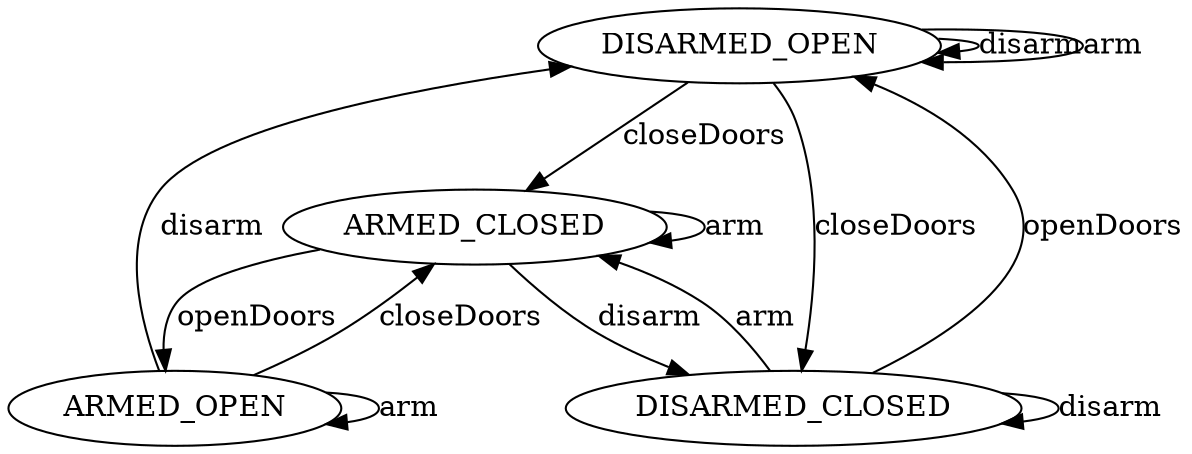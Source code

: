 digraph TheftAlarmModel
{
  DISARMED_OPEN -> DISARMED_OPEN  [label="disarm"];
  DISARMED_OPEN -> DISARMED_OPEN  [label="arm"];
  DISARMED_OPEN -> ARMED_CLOSED  [label="closeDoors"];
  ARMED_CLOSED -> ARMED_OPEN  [label="openDoors"];
  ARMED_OPEN -> DISARMED_OPEN  [label="disarm"];
  ARMED_CLOSED -> ARMED_CLOSED  [label="arm"];
  ARMED_CLOSED -> DISARMED_CLOSED  [label="disarm"];
  DISARMED_CLOSED -> DISARMED_OPEN  [label="openDoors"];
  DISARMED_OPEN -> DISARMED_CLOSED  [label="closeDoors"];
  DISARMED_CLOSED -> DISARMED_CLOSED  [label="disarm"];
  DISARMED_CLOSED -> ARMED_CLOSED  [label="arm"];
  ARMED_OPEN -> ARMED_OPEN  [label="arm"];
  ARMED_OPEN -> ARMED_CLOSED  [label="closeDoors"];
}
